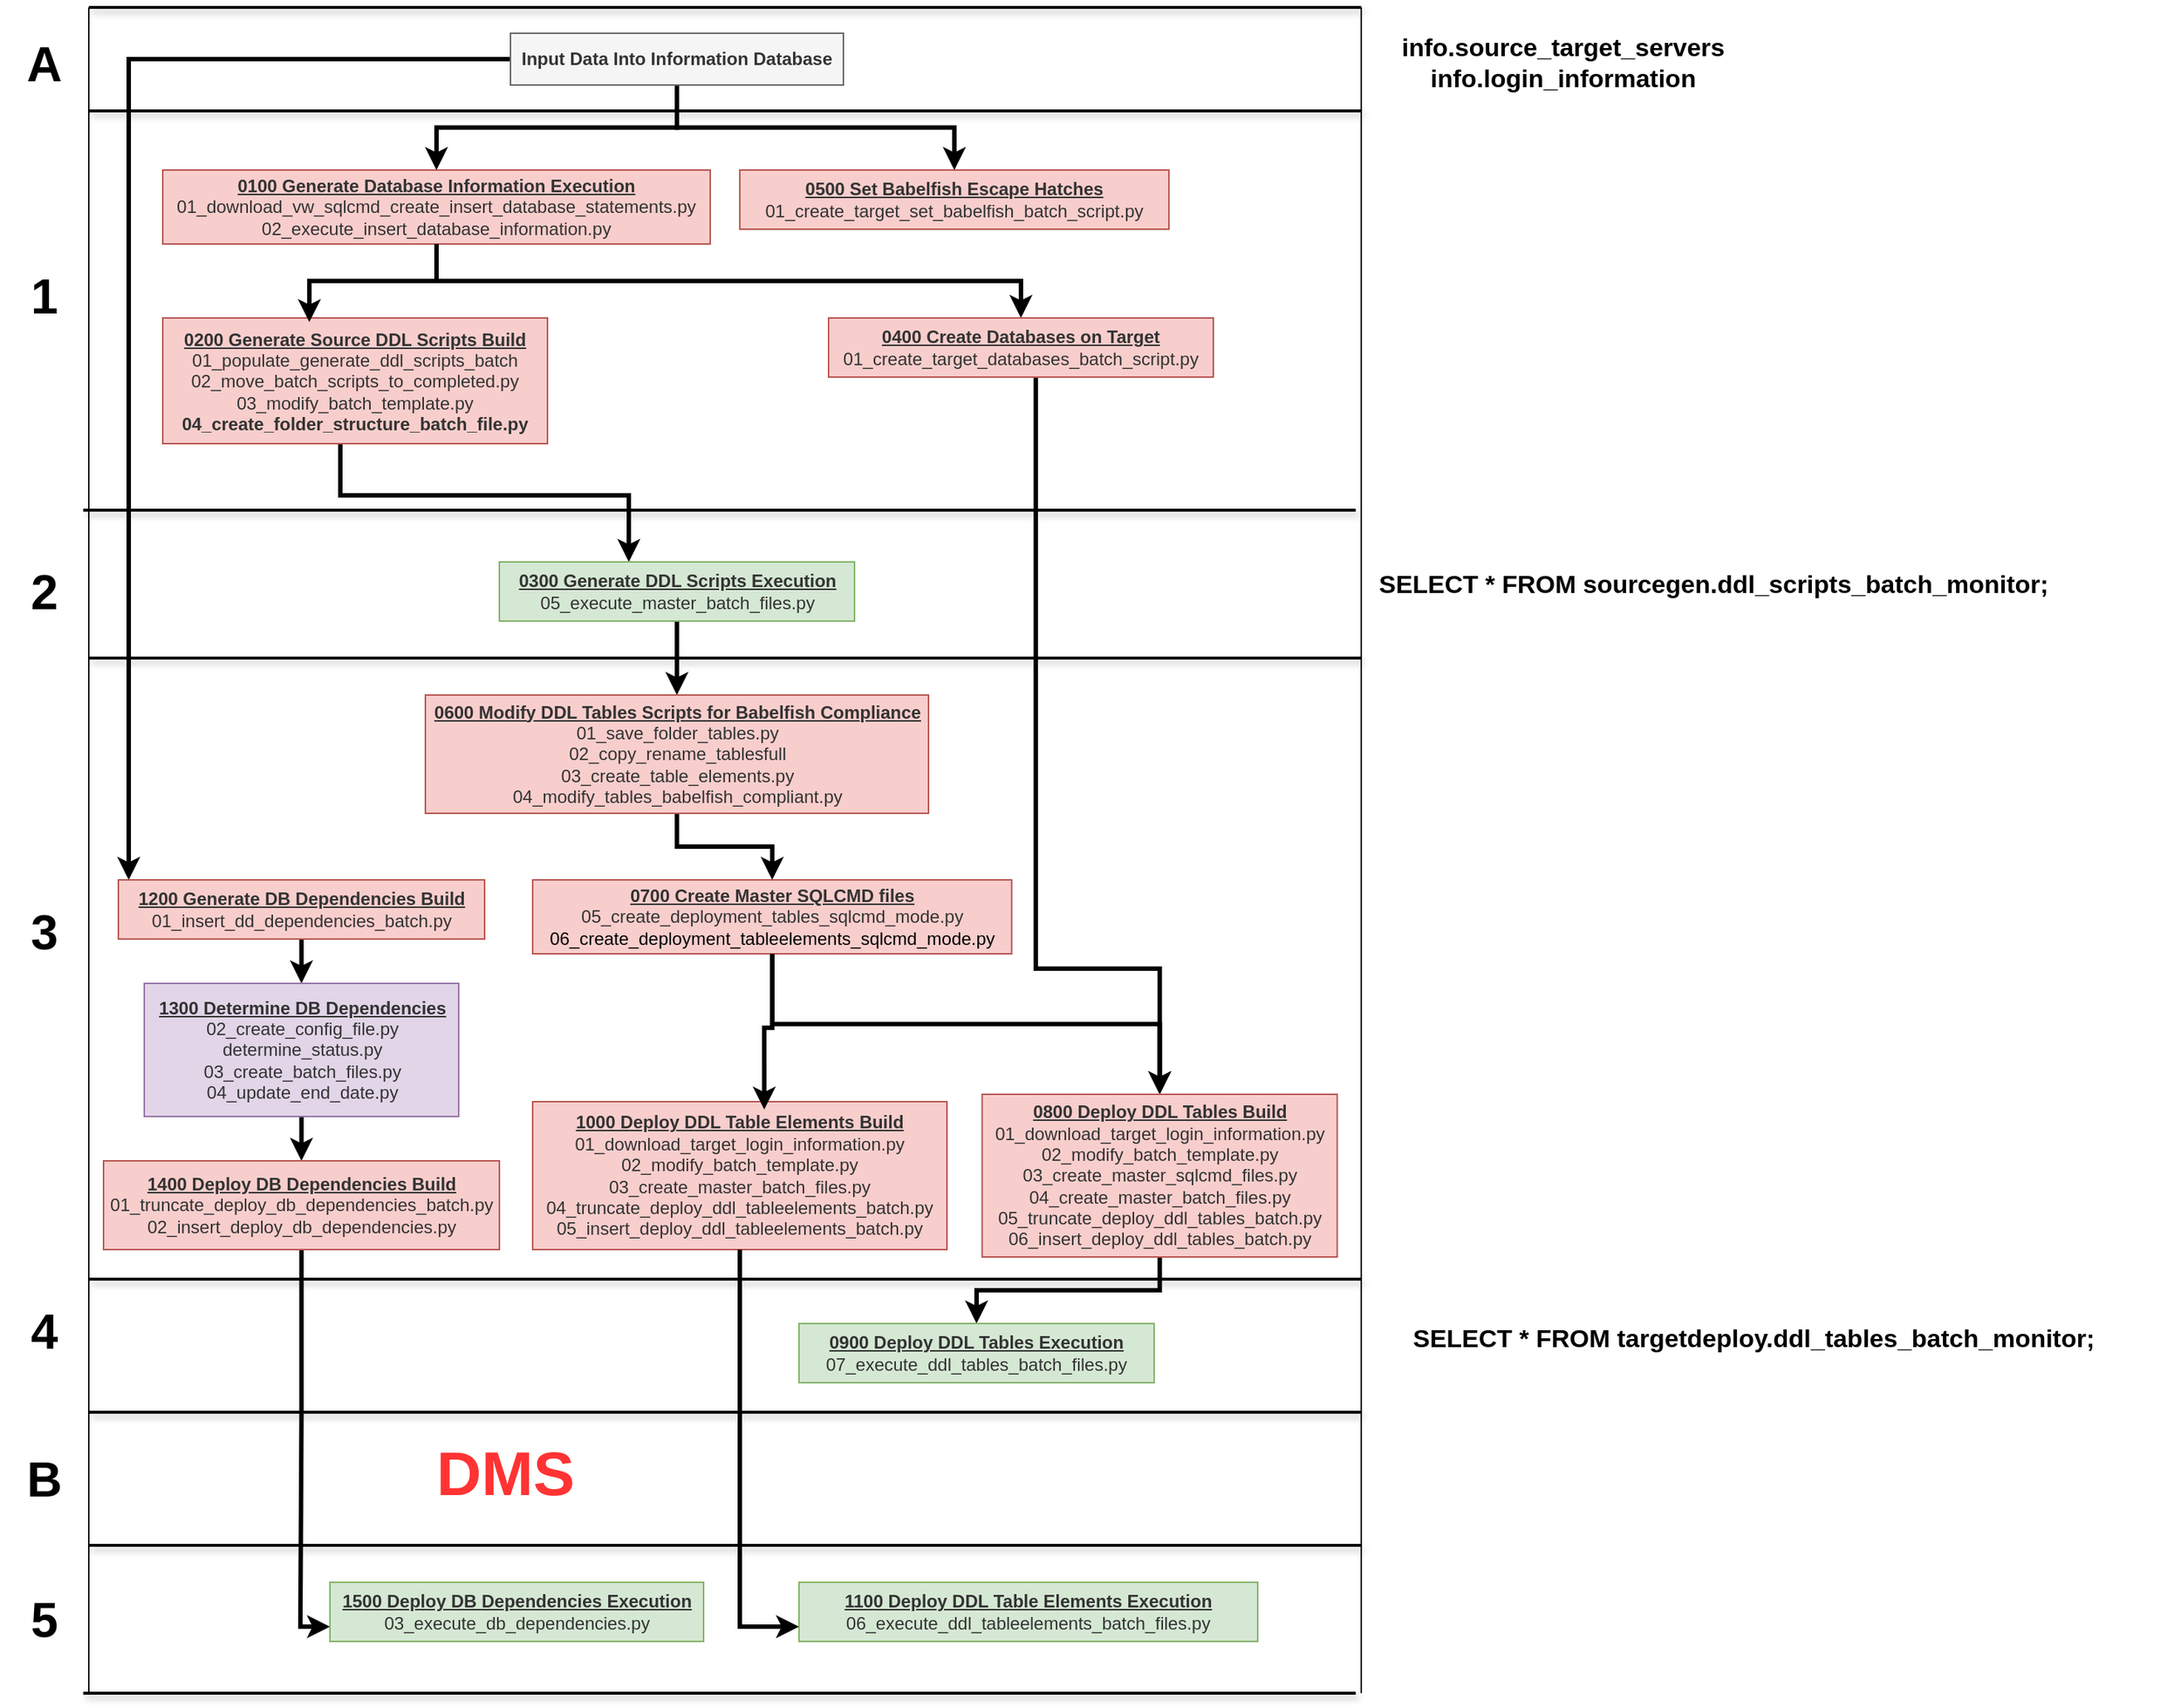 <mxfile version="24.6.2" type="github">
  <diagram name="Page-1" id="sKITD_88z1vJ94t6zKOO">
    <mxGraphModel dx="1328" dy="804" grid="1" gridSize="10" guides="1" tooltips="1" connect="1" arrows="1" fold="1" page="1" pageScale="1" pageWidth="850" pageHeight="1100" math="0" shadow="0">
      <root>
        <mxCell id="0" />
        <mxCell id="1" parent="0" />
        <mxCell id="syWPXiomNhrmmpA-TFZg-3" value="&lt;span style=&quot;color: rgb(51, 51, 51);&quot;&gt;&lt;b&gt;&lt;u&gt;0100 Generate Database Information Execution&lt;/u&gt;&lt;/b&gt;&lt;/span&gt;&lt;div&gt;&lt;font color=&quot;#333333&quot;&gt;01_download_vw_sqlcmd_create_insert_database_statements.py&lt;/font&gt;&lt;br&gt;&lt;/div&gt;&lt;div&gt;&lt;font color=&quot;#333333&quot;&gt;02_execute_insert_database_information.py&lt;br&gt;&lt;/font&gt;&lt;/div&gt;" style="rounded=0;whiteSpace=wrap;html=1;fillColor=#f8cecc;strokeColor=#b85450;" parent="1" vertex="1">
          <mxGeometry x="110" y="120" width="370" height="50" as="geometry" />
        </mxCell>
        <mxCell id="syWPXiomNhrmmpA-TFZg-79" style="edgeStyle=orthogonalEdgeStyle;rounded=0;orthogonalLoop=1;jettySize=auto;html=1;strokeWidth=3;" parent="1" source="syWPXiomNhrmmpA-TFZg-4" target="syWPXiomNhrmmpA-TFZg-3" edge="1">
          <mxGeometry relative="1" as="geometry" />
        </mxCell>
        <mxCell id="syWPXiomNhrmmpA-TFZg-80" style="edgeStyle=orthogonalEdgeStyle;rounded=0;orthogonalLoop=1;jettySize=auto;html=1;strokeWidth=3;" parent="1" source="syWPXiomNhrmmpA-TFZg-4" target="syWPXiomNhrmmpA-TFZg-8" edge="1">
          <mxGeometry relative="1" as="geometry" />
        </mxCell>
        <mxCell id="HDIBJlZaWyo6-5FCZua_-1" style="edgeStyle=orthogonalEdgeStyle;rounded=0;orthogonalLoop=1;jettySize=auto;html=1;strokeWidth=3;" parent="1" source="syWPXiomNhrmmpA-TFZg-4" target="syWPXiomNhrmmpA-TFZg-15" edge="1">
          <mxGeometry relative="1" as="geometry">
            <Array as="points">
              <mxPoint x="87" y="45" />
            </Array>
          </mxGeometry>
        </mxCell>
        <mxCell id="syWPXiomNhrmmpA-TFZg-4" value="&lt;span style=&quot;color: rgb(51, 51, 51);&quot;&gt;&lt;b&gt;Input Data Into Information Database&lt;/b&gt;&lt;/span&gt;" style="rounded=0;whiteSpace=wrap;html=1;points=[[0,0,0,0,0],[0,0.25,0,0,0],[0,0.5,0,0,0],[0,0.75,0,0,0],[0,1,0,0,0],[0.25,0,0,0,0],[0.25,1,0,0,0],[0.5,0,0,0,0],[0.5,1,0,0,0],[0.75,0,0,0,0],[0.75,1,0,0,0],[1,0,0,0,0],[1,0.25,0,0,0],[1,0.5,0,0,0],[1,0.75,0,0,0],[1,1,0,0,0]];fillColor=#f5f5f5;fontColor=#333333;strokeColor=#666666;" parent="1" vertex="1">
          <mxGeometry x="345" y="27.5" width="225" height="35" as="geometry" />
        </mxCell>
        <mxCell id="syWPXiomNhrmmpA-TFZg-31" style="edgeStyle=orthogonalEdgeStyle;rounded=0;orthogonalLoop=1;jettySize=auto;html=1;strokeWidth=3;" parent="1" source="syWPXiomNhrmmpA-TFZg-5" target="syWPXiomNhrmmpA-TFZg-6" edge="1">
          <mxGeometry relative="1" as="geometry">
            <Array as="points">
              <mxPoint x="230" y="340" />
              <mxPoint x="425" y="340" />
            </Array>
          </mxGeometry>
        </mxCell>
        <mxCell id="syWPXiomNhrmmpA-TFZg-5" value="&lt;span style=&quot;color: rgb(51, 51, 51);&quot;&gt;&lt;b&gt;&lt;u&gt;0200 Generate Source DDL Scripts Build&lt;/u&gt;&lt;/b&gt;&lt;/span&gt;&lt;div&gt;&lt;font color=&quot;#333333&quot;&gt;01_populate_generate_ddl_scripts_batch&lt;/font&gt;&lt;br&gt;&lt;/div&gt;&lt;div&gt;&lt;font color=&quot;#333333&quot;&gt;02_move_batch_scripts_to_completed.py&lt;br&gt;&lt;/font&gt;&lt;/div&gt;&lt;div&gt;&lt;font color=&quot;#333333&quot;&gt;03_modify_batch_template.py&lt;br&gt;&lt;/font&gt;&lt;/div&gt;&lt;div&gt;&lt;font color=&quot;#333333&quot;&gt;&lt;b&gt;04_create_folder_structure_batch_file.py&lt;/b&gt;&lt;/font&gt;&lt;/div&gt;" style="rounded=0;whiteSpace=wrap;html=1;fillColor=#f8cecc;strokeColor=#b85450;" parent="1" vertex="1">
          <mxGeometry x="110" y="220" width="260" height="85" as="geometry" />
        </mxCell>
        <mxCell id="syWPXiomNhrmmpA-TFZg-37" style="edgeStyle=orthogonalEdgeStyle;rounded=0;orthogonalLoop=1;jettySize=auto;html=1;strokeWidth=3;" parent="1" source="syWPXiomNhrmmpA-TFZg-6" target="syWPXiomNhrmmpA-TFZg-9" edge="1">
          <mxGeometry relative="1" as="geometry" />
        </mxCell>
        <mxCell id="syWPXiomNhrmmpA-TFZg-6" value="&lt;span style=&quot;color: rgb(51, 51, 51);&quot;&gt;&lt;b&gt;&lt;u&gt;0300 Generate DDL Scripts Execution&lt;/u&gt;&lt;/b&gt;&lt;/span&gt;&lt;div&gt;&lt;font color=&quot;#333333&quot;&gt;05_execute_master_batch_files.py&lt;/font&gt;&lt;br&gt;&lt;/div&gt;" style="rounded=0;whiteSpace=wrap;html=1;fillColor=#d5e8d4;strokeColor=#82b366;" parent="1" vertex="1">
          <mxGeometry x="337.5" y="385" width="240" height="40" as="geometry" />
        </mxCell>
        <mxCell id="syWPXiomNhrmmpA-TFZg-36" style="edgeStyle=orthogonalEdgeStyle;rounded=0;orthogonalLoop=1;jettySize=auto;html=1;strokeWidth=3;" parent="1" source="syWPXiomNhrmmpA-TFZg-7" target="syWPXiomNhrmmpA-TFZg-11" edge="1">
          <mxGeometry relative="1" as="geometry">
            <Array as="points">
              <mxPoint x="700" y="660" />
            </Array>
          </mxGeometry>
        </mxCell>
        <mxCell id="syWPXiomNhrmmpA-TFZg-8" value="&lt;span style=&quot;color: rgb(51, 51, 51);&quot;&gt;&lt;b&gt;&lt;u&gt;0500 Set Babelfish Escape Hatches&lt;/u&gt;&lt;/b&gt;&lt;/span&gt;&lt;div&gt;&lt;font color=&quot;#333333&quot;&gt;01_create_target_set_babelfish_batch_script.py&lt;/font&gt;&lt;br&gt;&lt;/div&gt;" style="rounded=0;whiteSpace=wrap;html=1;fillColor=#f8cecc;strokeColor=#b85450;" parent="1" vertex="1">
          <mxGeometry x="500" y="120" width="290" height="40" as="geometry" />
        </mxCell>
        <mxCell id="syWPXiomNhrmmpA-TFZg-38" style="edgeStyle=orthogonalEdgeStyle;rounded=0;orthogonalLoop=1;jettySize=auto;html=1;strokeWidth=3;" parent="1" source="syWPXiomNhrmmpA-TFZg-9" target="syWPXiomNhrmmpA-TFZg-10" edge="1">
          <mxGeometry relative="1" as="geometry" />
        </mxCell>
        <mxCell id="syWPXiomNhrmmpA-TFZg-9" value="&lt;span style=&quot;color: rgb(51, 51, 51);&quot;&gt;&lt;b&gt;&lt;u&gt;0600 Modify DDL Tables Scripts for Babelfish Compliance&lt;/u&gt;&lt;/b&gt;&lt;/span&gt;&lt;div&gt;&lt;font style=&quot;&quot; color=&quot;#333333&quot;&gt;01_save_folder_tables.py&lt;/font&gt;&lt;br&gt;&lt;/div&gt;&lt;div&gt;&lt;font style=&quot;&quot; color=&quot;#333333&quot;&gt;02_copy_rename_tablesfull&lt;br&gt;&lt;/font&gt;&lt;/div&gt;&lt;div&gt;&lt;font style=&quot;&quot; color=&quot;#333333&quot;&gt;03_create_table_elements.py&lt;br&gt;&lt;/font&gt;&lt;/div&gt;&lt;div&gt;&lt;font style=&quot;&quot; color=&quot;#333333&quot;&gt;04_modify_tables_babelfish_compliant.py&lt;/font&gt;&lt;/div&gt;" style="rounded=0;whiteSpace=wrap;html=1;fillColor=#f8cecc;strokeColor=#b85450;" parent="1" vertex="1">
          <mxGeometry x="287.5" y="475" width="340" height="80" as="geometry" />
        </mxCell>
        <mxCell id="syWPXiomNhrmmpA-TFZg-39" value="" style="edgeStyle=orthogonalEdgeStyle;rounded=0;orthogonalLoop=1;jettySize=auto;html=1;strokeWidth=3;" parent="1" source="syWPXiomNhrmmpA-TFZg-10" target="syWPXiomNhrmmpA-TFZg-11" edge="1">
          <mxGeometry relative="1" as="geometry" />
        </mxCell>
        <mxCell id="syWPXiomNhrmmpA-TFZg-10" value="&lt;span style=&quot;color: rgb(51, 51, 51);&quot;&gt;&lt;b&gt;&lt;u&gt;0700 Create Master SQLCMD files&lt;/u&gt;&lt;/b&gt;&lt;/span&gt;&lt;div&gt;&lt;font style=&quot;&quot; color=&quot;#333333&quot;&gt;05_create_deployment_tables_sqlcmd_mode.py&lt;/font&gt;&lt;br&gt;&lt;/div&gt;&lt;div&gt;06_create_deployment_tableelements_sqlcmd_mode.py&lt;br&gt;&lt;/div&gt;" style="rounded=0;whiteSpace=wrap;html=1;fillColor=#f8cecc;strokeColor=#b85450;" parent="1" vertex="1">
          <mxGeometry x="359.995" y="600" width="323.75" height="50" as="geometry" />
        </mxCell>
        <mxCell id="syWPXiomNhrmmpA-TFZg-83" style="edgeStyle=orthogonalEdgeStyle;rounded=0;orthogonalLoop=1;jettySize=auto;html=1;strokeWidth=3;" parent="1" source="syWPXiomNhrmmpA-TFZg-11" target="syWPXiomNhrmmpA-TFZg-12" edge="1">
          <mxGeometry relative="1" as="geometry" />
        </mxCell>
        <mxCell id="syWPXiomNhrmmpA-TFZg-11" value="&lt;span style=&quot;color: rgb(51, 51, 51);&quot;&gt;&lt;b&gt;&lt;u&gt;0800 Deploy DDL Tables Build&lt;/u&gt;&lt;/b&gt;&lt;/span&gt;&lt;div&gt;&lt;font color=&quot;#333333&quot;&gt;01_download_target_login_information.py&lt;/font&gt;&lt;br&gt;&lt;/div&gt;&lt;div&gt;&lt;font color=&quot;#333333&quot;&gt;02_modify_batch_template.py&lt;br&gt;&lt;/font&gt;&lt;/div&gt;&lt;div&gt;&lt;font color=&quot;#333333&quot;&gt;03_create_master_sqlcmd_files.py&lt;/font&gt;&lt;/div&gt;&lt;div&gt;&lt;font color=&quot;#333333&quot;&gt;04_create_master_batch_files.py&lt;br&gt;&lt;/font&gt;&lt;/div&gt;&lt;div&gt;&lt;font color=&quot;#333333&quot;&gt;05_truncate_deploy_ddl_tables_batch.py&lt;br&gt;&lt;/font&gt;&lt;/div&gt;&lt;div&gt;&lt;font color=&quot;#333333&quot;&gt;06_insert_deploy_ddl_tables_batch.py&lt;br&gt;&lt;/font&gt;&lt;/div&gt;" style="rounded=0;whiteSpace=wrap;html=1;fillColor=#f8cecc;strokeColor=#b85450;" parent="1" vertex="1">
          <mxGeometry x="663.75" y="745" width="240" height="110" as="geometry" />
        </mxCell>
        <mxCell id="syWPXiomNhrmmpA-TFZg-12" value="&lt;span style=&quot;color: rgb(51, 51, 51);&quot;&gt;&lt;b style=&quot;&quot;&gt;&lt;u style=&quot;&quot;&gt;&lt;font style=&quot;font-size: 12px;&quot;&gt;0900 Deploy DDL Tables Execution&lt;/font&gt;&lt;/u&gt;&lt;/b&gt;&lt;/span&gt;&lt;div style=&quot;&quot;&gt;&lt;font style=&quot;font-size: 12px;&quot; color=&quot;#333333&quot;&gt;07_execute_ddl_tables_batch_files.py&lt;/font&gt;&lt;br&gt;&lt;/div&gt;" style="rounded=0;whiteSpace=wrap;html=1;fillColor=#d5e8d4;strokeColor=#82b366;" parent="1" vertex="1">
          <mxGeometry x="540" y="900" width="240" height="40" as="geometry" />
        </mxCell>
        <mxCell id="syWPXiomNhrmmpA-TFZg-13" value="&lt;span style=&quot;color: rgb(51, 51, 51);&quot;&gt;&lt;b&gt;&lt;u&gt;1000 Deploy DDL Table Elements Build&lt;/u&gt;&lt;/b&gt;&lt;/span&gt;&lt;div&gt;&lt;font style=&quot;&quot; color=&quot;#333333&quot;&gt;01_download_target_login_information.py&lt;/font&gt;&lt;br&gt;&lt;/div&gt;&lt;div&gt;&lt;font color=&quot;#333333&quot;&gt;02_modify_batch_template.py&lt;/font&gt;&lt;/div&gt;&lt;div&gt;&lt;font color=&quot;#333333&quot;&gt;03_create_master_batch_files.py&lt;br&gt;&lt;/font&gt;&lt;/div&gt;&lt;div&gt;&lt;font color=&quot;#333333&quot;&gt;04_truncate_deploy_ddl_tableelements_batch.py&lt;br&gt;&lt;/font&gt;&lt;/div&gt;&lt;div&gt;&lt;font color=&quot;#333333&quot;&gt;05_insert_deploy_ddl_tableelements_batch.py&lt;/font&gt;&lt;/div&gt;" style="rounded=0;whiteSpace=wrap;html=1;fillColor=#f8cecc;strokeColor=#b85450;" parent="1" vertex="1">
          <mxGeometry x="359.99" y="750" width="280" height="100" as="geometry" />
        </mxCell>
        <mxCell id="syWPXiomNhrmmpA-TFZg-14" value="&lt;span style=&quot;color: rgb(51, 51, 51);&quot;&gt;&lt;b&gt;&lt;u&gt;1100 Deploy DDL Table Elements Execution&lt;/u&gt;&lt;/b&gt;&lt;/span&gt;&lt;div&gt;&lt;font color=&quot;#333333&quot;&gt;06_execute_ddl_tableelements_batch_files.py&lt;/font&gt;&lt;br&gt;&lt;/div&gt;" style="rounded=0;whiteSpace=wrap;html=1;fillColor=#d5e8d4;strokeColor=#82b366;" parent="1" vertex="1">
          <mxGeometry x="540" y="1075" width="310" height="40" as="geometry" />
        </mxCell>
        <mxCell id="syWPXiomNhrmmpA-TFZg-46" style="edgeStyle=orthogonalEdgeStyle;rounded=0;orthogonalLoop=1;jettySize=auto;html=1;entryX=0.5;entryY=0;entryDx=0;entryDy=0;strokeWidth=3;" parent="1" source="syWPXiomNhrmmpA-TFZg-15" target="syWPXiomNhrmmpA-TFZg-16" edge="1">
          <mxGeometry relative="1" as="geometry" />
        </mxCell>
        <mxCell id="syWPXiomNhrmmpA-TFZg-15" value="&lt;span style=&quot;color: rgb(51, 51, 51);&quot;&gt;&lt;b&gt;&lt;u&gt;1200 Generate DB Dependencies Build&lt;/u&gt;&lt;/b&gt;&lt;/span&gt;&lt;div&gt;&lt;font color=&quot;#333333&quot;&gt;01_insert_dd_dependencies_batch.py&lt;/font&gt;&lt;br&gt;&lt;/div&gt;" style="rounded=0;whiteSpace=wrap;html=1;fillColor=#f8cecc;strokeColor=#b85450;" parent="1" vertex="1">
          <mxGeometry x="80" y="600" width="247.5" height="40" as="geometry" />
        </mxCell>
        <mxCell id="syWPXiomNhrmmpA-TFZg-86" style="edgeStyle=orthogonalEdgeStyle;rounded=0;orthogonalLoop=1;jettySize=auto;html=1;entryX=0.5;entryY=0;entryDx=0;entryDy=0;strokeWidth=3;" parent="1" source="syWPXiomNhrmmpA-TFZg-16" target="syWPXiomNhrmmpA-TFZg-17" edge="1">
          <mxGeometry relative="1" as="geometry" />
        </mxCell>
        <mxCell id="syWPXiomNhrmmpA-TFZg-16" value="&lt;span style=&quot;color: rgb(51, 51, 51);&quot;&gt;&lt;b&gt;&lt;u&gt;1300 Determine DB Dependencies&lt;/u&gt;&lt;/b&gt;&lt;/span&gt;&lt;div&gt;&lt;font color=&quot;#333333&quot;&gt;02_create_config_file.py&lt;/font&gt;&lt;br&gt;&lt;/div&gt;&lt;div&gt;&lt;font color=&quot;#333333&quot;&gt;determine_status.py&lt;br&gt;&lt;/font&gt;&lt;/div&gt;&lt;div&gt;&lt;font color=&quot;#333333&quot;&gt;03_create_batch_files.py&lt;/font&gt;&lt;/div&gt;&lt;div&gt;&lt;font color=&quot;#333333&quot;&gt;04_update_end_date.py&lt;br&gt;&lt;/font&gt;&lt;/div&gt;" style="rounded=0;whiteSpace=wrap;html=1;fillColor=#e1d5e7;strokeColor=#9673a6;" parent="1" vertex="1">
          <mxGeometry x="97.5" y="670" width="212.5" height="90" as="geometry" />
        </mxCell>
        <mxCell id="rylidvbhO6okRbjTieRh-7" style="edgeStyle=orthogonalEdgeStyle;rounded=0;orthogonalLoop=1;jettySize=auto;html=1;strokeWidth=3;entryX=0;entryY=0.75;entryDx=0;entryDy=0;" parent="1" source="syWPXiomNhrmmpA-TFZg-17" target="syWPXiomNhrmmpA-TFZg-18" edge="1">
          <mxGeometry relative="1" as="geometry" />
        </mxCell>
        <mxCell id="syWPXiomNhrmmpA-TFZg-17" value="&lt;span style=&quot;color: rgb(51, 51, 51);&quot;&gt;&lt;b&gt;&lt;u&gt;1400 Deploy DB Dependencies Build&lt;/u&gt;&lt;/b&gt;&lt;/span&gt;&lt;div&gt;&lt;font color=&quot;#333333&quot;&gt;01_truncate_deploy_db_dependencies_batch.py&lt;/font&gt;&lt;br&gt;&lt;/div&gt;&lt;div&gt;&lt;font color=&quot;#333333&quot;&gt;02_insert_deploy_db_dependencies.py&lt;/font&gt;&lt;/div&gt;" style="rounded=0;whiteSpace=wrap;html=1;fillColor=#f8cecc;strokeColor=#b85450;" parent="1" vertex="1">
          <mxGeometry x="70" y="790" width="267.5" height="60" as="geometry" />
        </mxCell>
        <mxCell id="syWPXiomNhrmmpA-TFZg-18" value="&lt;span style=&quot;color: rgb(51, 51, 51);&quot;&gt;&lt;b&gt;&lt;u&gt;1500 Deploy DB Dependencies Execution&lt;/u&gt;&lt;/b&gt;&lt;/span&gt;&lt;div&gt;&lt;font color=&quot;#333333&quot;&gt;03_execute_db_dependencies.py&lt;/font&gt;&lt;br&gt;&lt;/div&gt;" style="rounded=0;whiteSpace=wrap;html=1;fillColor=#d5e8d4;strokeColor=#82b366;" parent="1" vertex="1">
          <mxGeometry x="223" y="1075" width="252.5" height="40" as="geometry" />
        </mxCell>
        <mxCell id="syWPXiomNhrmmpA-TFZg-27" style="edgeStyle=orthogonalEdgeStyle;rounded=0;orthogonalLoop=1;jettySize=auto;html=1;entryX=0.381;entryY=0.033;entryDx=0;entryDy=0;entryPerimeter=0;strokeWidth=3;" parent="1" source="syWPXiomNhrmmpA-TFZg-3" target="syWPXiomNhrmmpA-TFZg-5" edge="1">
          <mxGeometry relative="1" as="geometry" />
        </mxCell>
        <mxCell id="syWPXiomNhrmmpA-TFZg-51" value="" style="endArrow=none;html=1;rounded=0;strokeWidth=2;shadow=1;" parent="1" edge="1">
          <mxGeometry width="50" height="50" relative="1" as="geometry">
            <mxPoint x="60" y="80" as="sourcePoint" />
            <mxPoint x="920" y="80" as="targetPoint" />
          </mxGeometry>
        </mxCell>
        <mxCell id="syWPXiomNhrmmpA-TFZg-57" style="edgeStyle=orthogonalEdgeStyle;rounded=0;orthogonalLoop=1;jettySize=auto;html=1;entryX=0.559;entryY=0.053;entryDx=0;entryDy=0;entryPerimeter=0;strokeWidth=3;" parent="1" source="syWPXiomNhrmmpA-TFZg-10" target="syWPXiomNhrmmpA-TFZg-13" edge="1">
          <mxGeometry relative="1" as="geometry" />
        </mxCell>
        <mxCell id="syWPXiomNhrmmpA-TFZg-59" value="&lt;h1 style=&quot;margin-top: 0px;&quot;&gt;&lt;font style=&quot;font-size: 42px;&quot; color=&quot;#ff3333&quot;&gt;DMS&lt;/font&gt;&lt;/h1&gt;" style="text;html=1;whiteSpace=wrap;overflow=hidden;rounded=0;" parent="1" vertex="1">
          <mxGeometry x="292.5" y="970" width="120" height="50" as="geometry" />
        </mxCell>
        <mxCell id="syWPXiomNhrmmpA-TFZg-63" value="&lt;font style=&quot;font-size: 33px;&quot;&gt;&lt;b&gt;A&lt;/b&gt;&lt;/font&gt;" style="text;html=1;align=center;verticalAlign=middle;whiteSpace=wrap;rounded=0;" parent="1" vertex="1">
          <mxGeometry y="32.5" width="60" height="30" as="geometry" />
        </mxCell>
        <mxCell id="syWPXiomNhrmmpA-TFZg-64" value="&lt;font style=&quot;font-size: 33px;&quot;&gt;&lt;b&gt;2&lt;/b&gt;&lt;/font&gt;" style="text;html=1;align=center;verticalAlign=middle;whiteSpace=wrap;rounded=0;" parent="1" vertex="1">
          <mxGeometry y="390" width="60" height="30" as="geometry" />
        </mxCell>
        <mxCell id="syWPXiomNhrmmpA-TFZg-66" value="&lt;font style=&quot;font-size: 33px;&quot;&gt;&lt;b&gt;1&lt;/b&gt;&lt;/font&gt;" style="text;html=1;align=center;verticalAlign=middle;whiteSpace=wrap;rounded=0;" parent="1" vertex="1">
          <mxGeometry y="190" width="60" height="30" as="geometry" />
        </mxCell>
        <mxCell id="syWPXiomNhrmmpA-TFZg-68" value="&lt;font style=&quot;font-size: 33px;&quot;&gt;&lt;b&gt;3&lt;/b&gt;&lt;/font&gt;" style="text;html=1;align=center;verticalAlign=middle;whiteSpace=wrap;rounded=0;" parent="1" vertex="1">
          <mxGeometry y="620" width="60" height="30" as="geometry" />
        </mxCell>
        <mxCell id="syWPXiomNhrmmpA-TFZg-70" value="&lt;font style=&quot;font-size: 33px;&quot;&gt;&lt;b&gt;4&lt;/b&gt;&lt;/font&gt;" style="text;html=1;align=center;verticalAlign=middle;whiteSpace=wrap;rounded=0;" parent="1" vertex="1">
          <mxGeometry y="890" width="60" height="30" as="geometry" />
        </mxCell>
        <mxCell id="syWPXiomNhrmmpA-TFZg-71" value="&lt;font style=&quot;font-size: 33px;&quot;&gt;&lt;b&gt;B&lt;/b&gt;&lt;/font&gt;" style="text;html=1;align=center;verticalAlign=middle;whiteSpace=wrap;rounded=0;" parent="1" vertex="1">
          <mxGeometry y="990" width="60" height="30" as="geometry" />
        </mxCell>
        <mxCell id="syWPXiomNhrmmpA-TFZg-72" value="&lt;font style=&quot;font-size: 33px;&quot;&gt;&lt;b&gt;5&lt;/b&gt;&lt;/font&gt;" style="text;html=1;align=center;verticalAlign=middle;whiteSpace=wrap;rounded=0;" parent="1" vertex="1">
          <mxGeometry y="1085" width="60" height="30" as="geometry" />
        </mxCell>
        <mxCell id="syWPXiomNhrmmpA-TFZg-78" value="" style="edgeStyle=orthogonalEdgeStyle;rounded=0;orthogonalLoop=1;jettySize=auto;html=1;strokeWidth=3;exitX=0.5;exitY=1;exitDx=0;exitDy=0;" parent="1" source="syWPXiomNhrmmpA-TFZg-3" target="syWPXiomNhrmmpA-TFZg-7" edge="1">
          <mxGeometry relative="1" as="geometry">
            <mxPoint x="305" y="180" as="sourcePoint" />
            <mxPoint x="577" y="260" as="targetPoint" />
            <Array as="points" />
          </mxGeometry>
        </mxCell>
        <mxCell id="syWPXiomNhrmmpA-TFZg-7" value="&lt;span style=&quot;color: rgb(51, 51, 51);&quot;&gt;&lt;b&gt;&lt;u&gt;0400 Create Databases on Target&lt;/u&gt;&lt;/b&gt;&lt;/span&gt;&lt;div&gt;&lt;font color=&quot;#333333&quot;&gt;01_create_target_databases_batch_script.py&lt;/font&gt;&lt;br&gt;&lt;/div&gt;" style="rounded=0;whiteSpace=wrap;html=1;fillColor=#f8cecc;strokeColor=#b85450;" parent="1" vertex="1">
          <mxGeometry x="560" y="220" width="260" height="40" as="geometry" />
        </mxCell>
        <mxCell id="syWPXiomNhrmmpA-TFZg-89" value="" style="endArrow=none;html=1;rounded=0;" parent="1" edge="1">
          <mxGeometry width="50" height="50" relative="1" as="geometry">
            <mxPoint x="60" y="1150" as="sourcePoint" />
            <mxPoint x="60" y="10" as="targetPoint" />
          </mxGeometry>
        </mxCell>
        <mxCell id="syWPXiomNhrmmpA-TFZg-90" value="" style="endArrow=none;html=1;rounded=0;strokeWidth=2;shadow=1;" parent="1" edge="1">
          <mxGeometry width="50" height="50" relative="1" as="geometry">
            <mxPoint x="56.25" y="350" as="sourcePoint" />
            <mxPoint x="916.25" y="350" as="targetPoint" />
          </mxGeometry>
        </mxCell>
        <mxCell id="syWPXiomNhrmmpA-TFZg-91" value="" style="endArrow=none;html=1;rounded=0;strokeWidth=2;shadow=1;" parent="1" edge="1">
          <mxGeometry width="50" height="50" relative="1" as="geometry">
            <mxPoint x="60" y="450" as="sourcePoint" />
            <mxPoint x="920" y="450" as="targetPoint" />
          </mxGeometry>
        </mxCell>
        <mxCell id="syWPXiomNhrmmpA-TFZg-93" value="" style="endArrow=none;html=1;rounded=0;strokeWidth=2;shadow=1;" parent="1" edge="1">
          <mxGeometry width="50" height="50" relative="1" as="geometry">
            <mxPoint x="60" y="870" as="sourcePoint" />
            <mxPoint x="920" y="870" as="targetPoint" />
          </mxGeometry>
        </mxCell>
        <mxCell id="syWPXiomNhrmmpA-TFZg-94" value="" style="endArrow=none;html=1;rounded=0;strokeWidth=2;shadow=1;" parent="1" edge="1">
          <mxGeometry width="50" height="50" relative="1" as="geometry">
            <mxPoint x="60.0" y="960" as="sourcePoint" />
            <mxPoint x="920" y="960" as="targetPoint" />
          </mxGeometry>
        </mxCell>
        <mxCell id="syWPXiomNhrmmpA-TFZg-95" value="" style="endArrow=none;html=1;rounded=0;strokeWidth=2;shadow=1;" parent="1" edge="1">
          <mxGeometry width="50" height="50" relative="1" as="geometry">
            <mxPoint x="60" y="1050" as="sourcePoint" />
            <mxPoint x="920" y="1050" as="targetPoint" />
          </mxGeometry>
        </mxCell>
        <mxCell id="syWPXiomNhrmmpA-TFZg-96" value="" style="endArrow=none;html=1;rounded=0;strokeWidth=2;shadow=1;" parent="1" edge="1">
          <mxGeometry width="50" height="50" relative="1" as="geometry">
            <mxPoint x="56.25" y="1150" as="sourcePoint" />
            <mxPoint x="916.25" y="1150" as="targetPoint" />
          </mxGeometry>
        </mxCell>
        <mxCell id="rylidvbhO6okRbjTieRh-1" value="" style="endArrow=none;html=1;rounded=0;strokeWidth=2;shadow=1;" parent="1" edge="1">
          <mxGeometry width="50" height="50" relative="1" as="geometry">
            <mxPoint x="60" y="10" as="sourcePoint" />
            <mxPoint x="920" y="10" as="targetPoint" />
          </mxGeometry>
        </mxCell>
        <mxCell id="rylidvbhO6okRbjTieRh-2" value="" style="endArrow=none;html=1;rounded=0;" parent="1" edge="1">
          <mxGeometry width="50" height="50" relative="1" as="geometry">
            <mxPoint x="920" y="1150" as="sourcePoint" />
            <mxPoint x="920" y="10" as="targetPoint" />
          </mxGeometry>
        </mxCell>
        <mxCell id="rylidvbhO6okRbjTieRh-6" style="edgeStyle=orthogonalEdgeStyle;rounded=0;orthogonalLoop=1;jettySize=auto;html=1;entryX=0;entryY=0.75;entryDx=0;entryDy=0;strokeWidth=3;" parent="1" source="syWPXiomNhrmmpA-TFZg-13" target="syWPXiomNhrmmpA-TFZg-14" edge="1">
          <mxGeometry relative="1" as="geometry" />
        </mxCell>
        <mxCell id="HDIBJlZaWyo6-5FCZua_-4" value="SELECT * FROM sourcegen.ddl_scripts_batch_monitor;" style="text;whiteSpace=wrap;fontStyle=1;fontSize=17;" parent="1" vertex="1">
          <mxGeometry x="930" y="384" width="543" height="36" as="geometry" />
        </mxCell>
        <mxCell id="HDIBJlZaWyo6-5FCZua_-6" value="SELECT * FROM targetdeploy.ddl_tables_batch_monitor;" style="text;whiteSpace=wrap;fontStyle=1;fontSize=17;" parent="1" vertex="1">
          <mxGeometry x="953" y="894" width="467" height="36" as="geometry" />
        </mxCell>
        <mxCell id="GBqM-zpvMOJnWf_ZMjJe-1" value="&lt;b&gt;&lt;font style=&quot;font-size: 17px;&quot;&gt;info.source_target_servers&lt;/font&gt;&lt;/b&gt;&lt;div&gt;&lt;b&gt;&lt;font style=&quot;font-size: 17px;&quot;&gt;info.login_information&lt;/font&gt;&lt;/b&gt;&lt;/div&gt;" style="text;html=1;align=center;verticalAlign=middle;whiteSpace=wrap;rounded=0;" vertex="1" parent="1">
          <mxGeometry x="950" y="32.5" width="213" height="30" as="geometry" />
        </mxCell>
      </root>
    </mxGraphModel>
  </diagram>
</mxfile>
